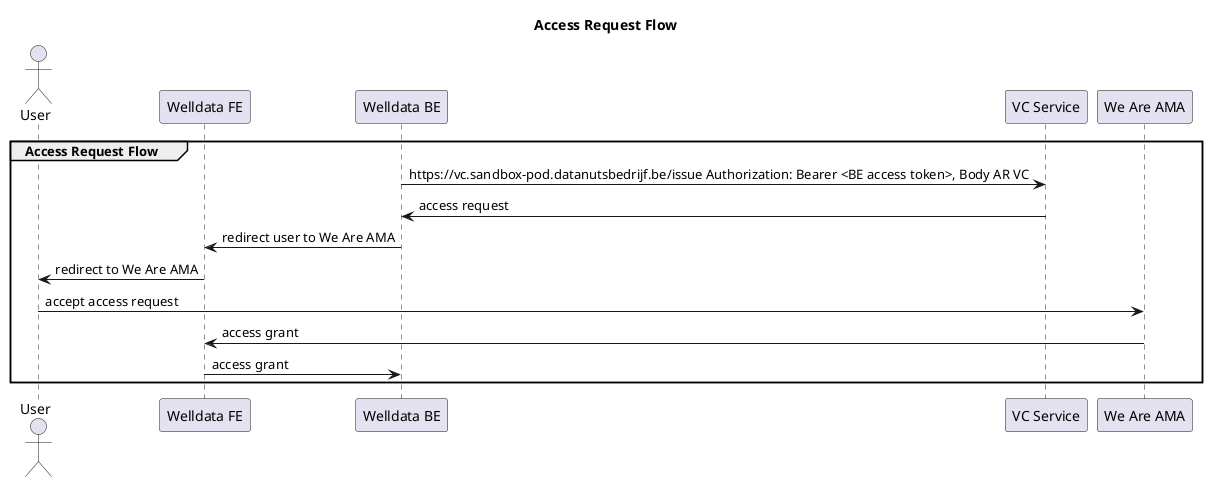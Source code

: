 @startuml
title Access Request Flow
actor "User" as user
participant "Welldata FE" as welldataFE
participant "Welldata BE" as welldataBE
participant "VC Service" as vcservice
participant "We Are AMA" as weareama

group Access Request Flow
  welldataBE->vcservice: https://vc.sandbox-pod.datanutsbedrijf.be/issue Authorization: Bearer <BE access token>, Body AR VC
  vcservice->welldataBE: access request
  welldataBE->welldataFE: redirect user to We Are AMA
  welldataFE->user: redirect to We Are AMA
  user->weareama: accept access request
  weareama->welldataFE: access grant
  welldataFE->welldataBE: access grant
end
 

@enduml
  